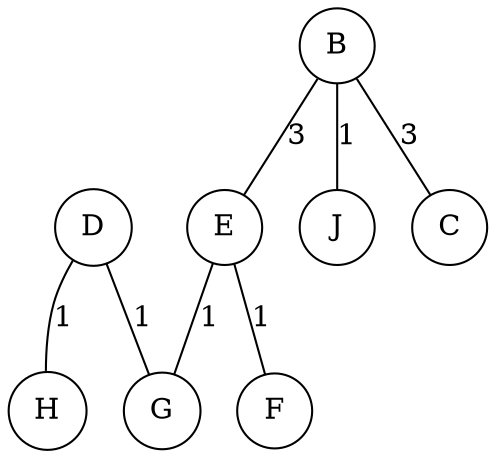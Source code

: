 graph Prim {
E [ shape = circle];
G [shape = circle];
E -- G [label = 1 ];
E [ shape = circle];
F [shape = circle];
E -- F [label = 1 ];
D [ shape = circle];
G [shape = circle];
D -- G [label = 1 ];
D [ shape = circle];
H [shape = circle];
D -- H [label = 1 ];
B [ shape = circle];
E [shape = circle];
B -- E [label = 3 ];
B [ shape = circle];
J [shape = circle];
B -- J [label = 1 ];
B [ shape = circle];
C [shape = circle];
B -- C [label = 3 ];
}
